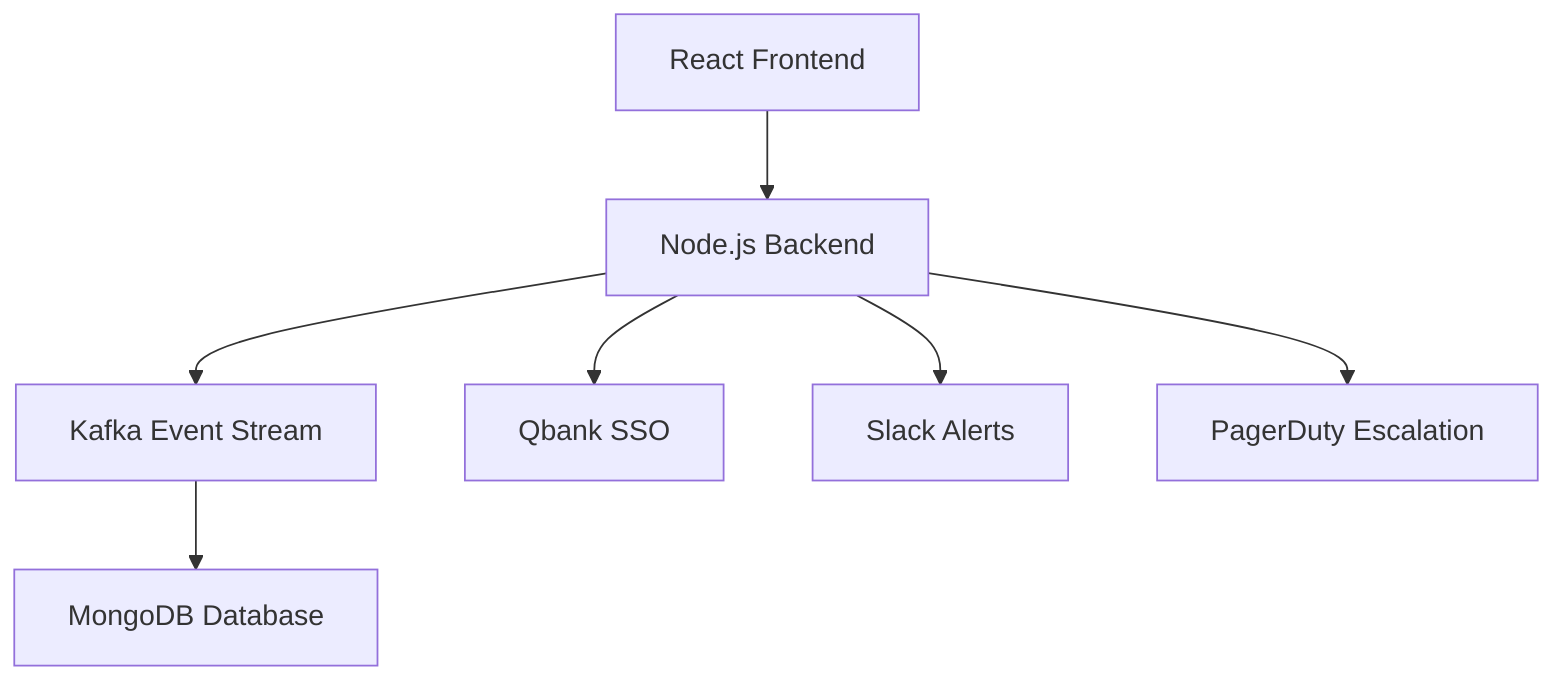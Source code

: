 %% system-architecture.mmd
graph TD
  A[React Frontend] --> B[Node.js Backend]
  B --> C[Kafka Event Stream]
  C --> D[MongoDB Database]
  B --> E[Qbank SSO]
  B --> F[Slack Alerts]
  B --> G[PagerDuty Escalation]